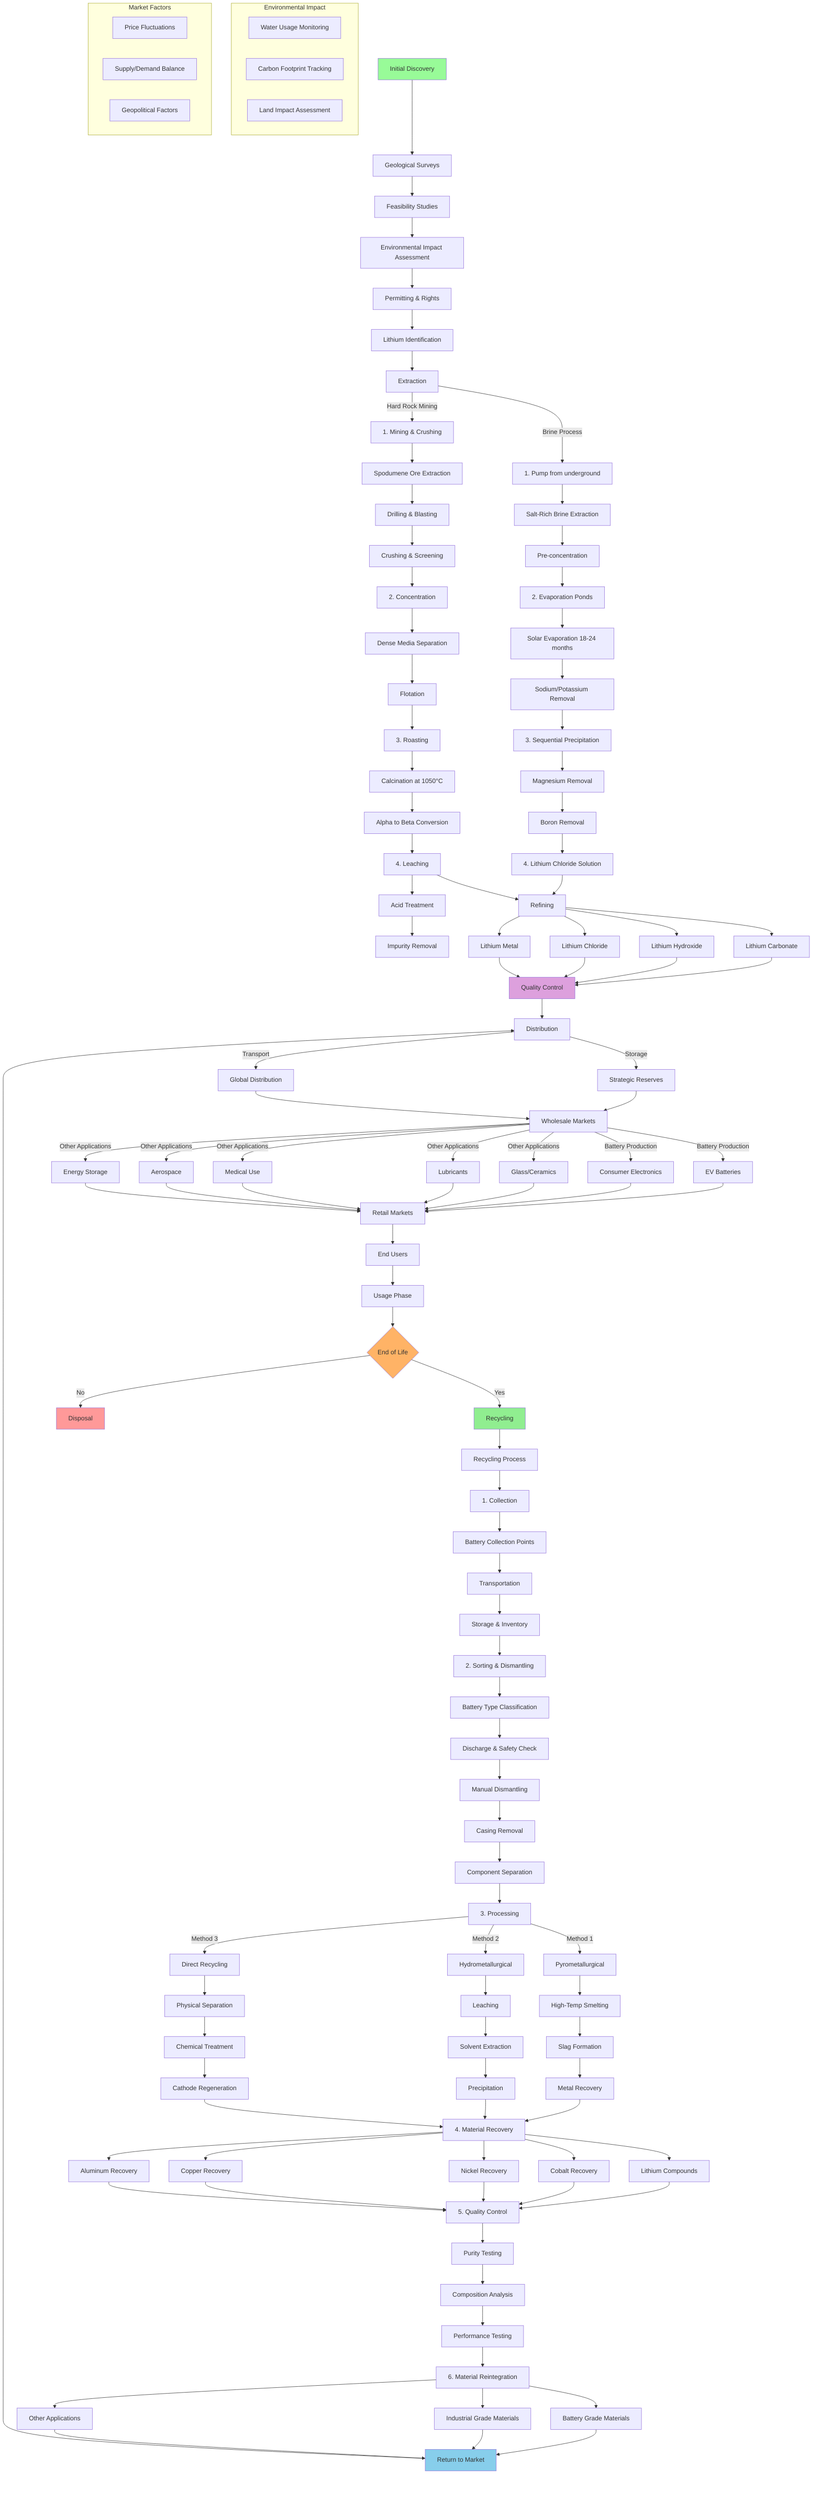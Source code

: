 flowchart TD
    %% Initial Discovery Phase
    Start[Initial Discovery] --> A1[Geological Surveys]
    A1 --> A2[Feasibility Studies]
    A2 --> A3[Environmental Impact Assessment]
    A3 --> A4[Permitting & Rights]
    A4 --> A[Lithium Identification]

    %% Extraction Phase with detailed processes
    A --> B[Extraction]
    
    %% Brine Process Detail
    B --> |Brine Process|B1[1. Pump from underground]
    B1 --> BP1[Salt-Rich Brine Extraction]
    BP1 --> BP2[Pre-concentration]
    BP2 --> B3[2. Evaporation Ponds]
    B3 --> BP3[Solar Evaporation 18-24 months]
    BP3 --> BP4[Sodium/Potassium Removal]
    BP4 --> B4[3. Sequential Precipitation]
    B4 --> BP5[Magnesium Removal]
    BP5 --> BP6[Boron Removal]
    BP6 --> B5[4. Lithium Chloride Solution]
    
    %% Hard Rock Mining Detail
    B --> |Hard Rock Mining|B2[1. Mining & Crushing]
    B2 --> HM1[Spodumene Ore Extraction]
    HM1 --> HM2[Drilling & Blasting]
    HM2 --> HM3[Crushing & Screening]
    HM3 --> B6[2. Concentration]
    B6 --> HM4[Dense Media Separation]
    HM4 --> HM5[Flotation]
    HM5 --> B7[3. Roasting]
    B7 --> HM6[Calcination at 1050°C]
    HM6 --> HM7[Alpha to Beta Conversion]
    HM7 --> B8[4. Leaching]
    B8 --> HM8[Acid Treatment]
    HM8 --> HM9[Impurity Removal]
    
    %% Refining Process
    B5 --> C[Refining]
    B8 --> C
    
    C --> C1[Lithium Carbonate]
    C --> C2[Lithium Hydroxide]
    C --> C3[Lithium Chloride]
    C --> C4[Lithium Metal]
    
    %% Quality Control
    C1 --> QC[Quality Control]
    C2 --> QC
    C3 --> QC
    C4 --> QC
    
    %% Distribution & Storage
    QC --> D[Distribution]
    D --> |Storage|D1[Strategic Reserves]
    D --> |Transport|D2[Global Distribution]
    
    %% Market Entry
    D1 --> E[Wholesale Markets]
    D2 --> E
    
    %% Applications
    E --> |Battery Production|E1[EV Batteries]
    E --> |Battery Production|E2[Consumer Electronics]
    E --> |Other Applications|E3[Glass/Ceramics]
    E --> |Other Applications|E4[Lubricants]
    E --> |Other Applications|E5[Medical Use]
    E --> |Other Applications|E6[Aerospace]
    E --> |Other Applications|E7[Energy Storage]
    
    %% Market Distribution
    E1 --> F[Retail Markets]
    E2 --> F
    E3 --> F
    E4 --> F
    E5 --> F
    E6 --> F
    E7 --> F
    
    %% Usage Phase
    F --> G[End Users]
    G --> H[Usage Phase]
    
    %% End of Life
    H --> I{End of Life}
    I --> |Yes|J[Recycling]
    I --> |No|K[Disposal]
    
    %% Expanded Recycling Process
    J --> L[Recycling Process]
    
    %% Collection & Sorting
    L --> L1[1. Collection]
    L1 --> L1a[Battery Collection Points]
    L1a --> L1b[Transportation]
    L1b --> L1c[Storage & Inventory]
    
    L1c --> L2[2. Sorting & Dismantling]
    L2 --> L2a[Battery Type Classification]
    L2a --> L2b[Discharge & Safety Check]
    L2b --> L2c[Manual Dismantling]
    L2c --> L2d[Casing Removal]
    L2d --> L2e[Component Separation]
    
    %% Processing Methods
    L2e --> L3[3. Processing]
    L3 --> |Method 1|L3a[Pyrometallurgical]
    L3 --> |Method 2|L3b[Hydrometallurgical]
    L3 --> |Method 3|L3c[Direct Recycling]
    
    %% Pyrometallurgical
    L3a --> L3a1[High-Temp Smelting]
    L3a1 --> L3a2[Slag Formation]
    L3a2 --> L3a3[Metal Recovery]
    
    %% Hydrometallurgical
    L3b --> L3b1[Leaching]
    L3b1 --> L3b2[Solvent Extraction]
    L3b2 --> L3b3[Precipitation]
    
    %% Direct Recycling
    L3c --> L3c1[Physical Separation]
    L3c1 --> L3c2[Chemical Treatment]
    L3c2 --> L3c3[Cathode Regeneration]
    
    %% Material Recovery & Quality
    L3a3 --> L4[4. Material Recovery]
    L3b3 --> L4
    L3c3 --> L4
    
    L4 --> L4a[Lithium Compounds]
    L4 --> L4b[Cobalt Recovery]
    L4 --> L4c[Nickel Recovery]
    L4 --> L4d[Copper Recovery]
    L4 --> L4e[Aluminum Recovery]
    
    %% Quality Control & Processing
    L4a --> L5[5. Quality Control]
    L4b --> L5
    L4c --> L5
    L4d --> L5
    L4e --> L5
    
    L5 --> L5a[Purity Testing]
    L5a --> L5b[Composition Analysis]
    L5b --> L5c[Performance Testing]
    
    %% Reintegration
    L5c --> L6[6. Material Reintegration]
    L6 --> L6a[Battery Grade Materials]
    L6 --> L6b[Industrial Grade Materials]
    L6 --> L6c[Other Applications]
    
    %% Return to Market
    L6a --> M[Return to Market]
    L6b --> M
    L6c --> M
    M --> D
    
    %% Environmental Monitoring
    subgraph Environmental Impact
    EM1[Water Usage Monitoring]
    EM2[Carbon Footprint Tracking]
    EM3[Land Impact Assessment]
    end
    
    %% Market Analysis
    subgraph Market Factors
    MF1[Price Fluctuations]
    MF2[Supply/Demand Balance]
    MF3[Geopolitical Factors]
    end
    
    style I fill:#FFB366
    style J fill:#90EE90
    style K fill:#FF9999
    style M fill:#87CEEB
    style Start fill:#98FB98
    style QC fill:#DDA0DD
